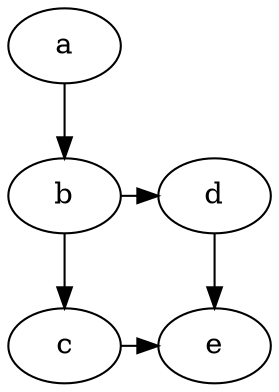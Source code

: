 
//s.dot
//dot s.dot -Tpng -o s.png  -Gsplines=line  
digraph G {
  //a -> c;
  a -> b;
  b -> c;
  subgraph x{
      rank=same;
      b->d;
  }
  subgraph y{
      //rank = same;
      d->e;
  }
  subgraph z{
    rank=same;
    c->e;
  }

 }
